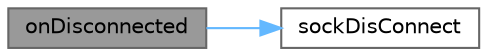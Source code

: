 digraph "onDisconnected"
{
 // LATEX_PDF_SIZE
  bgcolor="transparent";
  edge [fontname=Helvetica,fontsize=10,labelfontname=Helvetica,labelfontsize=10];
  node [fontname=Helvetica,fontsize=10,shape=box,height=0.2,width=0.4];
  rankdir="LR";
  Node1 [id="Node000001",label="onDisconnected",height=0.2,width=0.4,color="gray40", fillcolor="grey60", style="filled", fontcolor="black",tooltip="处理连接关闭"];
  Node1 -> Node2 [id="edge1_Node000001_Node000002",color="steelblue1",style="solid",tooltip=" "];
  Node2 [id="Node000002",label="sockDisConnect",height=0.2,width=0.4,color="grey40", fillcolor="white", style="filled",URL="$class_c_tcp_socket.html#a1ed5a5dccfa6f662ce0edb5aa4961d67",tooltip=" "];
}
